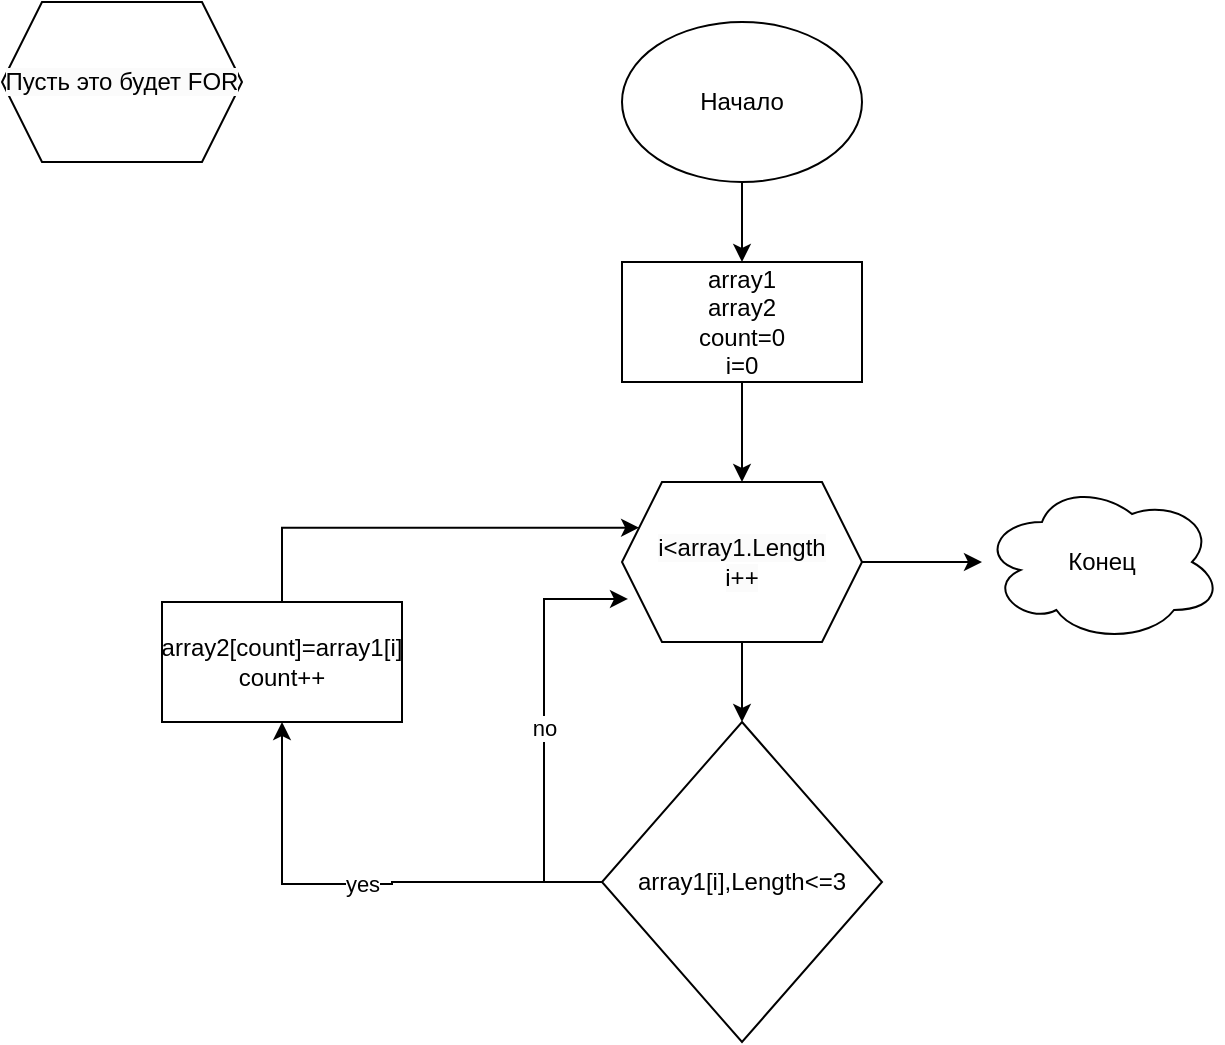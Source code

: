 <mxfile version="21.2.4" type="device">
  <diagram name="Страница 1" id="zQWfU2PgmaeP0OLxTB16">
    <mxGraphModel dx="855" dy="660" grid="1" gridSize="10" guides="1" tooltips="1" connect="1" arrows="1" fold="1" page="1" pageScale="1" pageWidth="827" pageHeight="1169" math="0" shadow="0">
      <root>
        <mxCell id="0" />
        <mxCell id="1" parent="0" />
        <mxCell id="F4jMmtCBacODcnc01Ri_-5" value="" style="edgeStyle=orthogonalEdgeStyle;rounded=0;orthogonalLoop=1;jettySize=auto;html=1;" edge="1" parent="1" source="F4jMmtCBacODcnc01Ri_-1" target="F4jMmtCBacODcnc01Ri_-4">
          <mxGeometry relative="1" as="geometry" />
        </mxCell>
        <mxCell id="F4jMmtCBacODcnc01Ri_-1" value="Начало" style="ellipse;whiteSpace=wrap;html=1;" vertex="1" parent="1">
          <mxGeometry x="330" y="60" width="120" height="80" as="geometry" />
        </mxCell>
        <mxCell id="F4jMmtCBacODcnc01Ri_-14" value="" style="edgeStyle=orthogonalEdgeStyle;rounded=0;orthogonalLoop=1;jettySize=auto;html=1;" edge="1" parent="1" source="F4jMmtCBacODcnc01Ri_-4" target="F4jMmtCBacODcnc01Ri_-12">
          <mxGeometry relative="1" as="geometry" />
        </mxCell>
        <mxCell id="F4jMmtCBacODcnc01Ri_-4" value="array1&lt;br&gt;array2&lt;br&gt;count=0&lt;br&gt;i=0" style="rounded=0;whiteSpace=wrap;html=1;" vertex="1" parent="1">
          <mxGeometry x="330" y="180" width="120" height="60" as="geometry" />
        </mxCell>
        <mxCell id="F4jMmtCBacODcnc01Ri_-17" value="" style="edgeStyle=orthogonalEdgeStyle;rounded=0;orthogonalLoop=1;jettySize=auto;html=1;" edge="1" parent="1" source="F4jMmtCBacODcnc01Ri_-12" target="F4jMmtCBacODcnc01Ri_-16">
          <mxGeometry relative="1" as="geometry" />
        </mxCell>
        <mxCell id="F4jMmtCBacODcnc01Ri_-27" value="" style="edgeStyle=orthogonalEdgeStyle;rounded=0;orthogonalLoop=1;jettySize=auto;html=1;" edge="1" parent="1" source="F4jMmtCBacODcnc01Ri_-12" target="F4jMmtCBacODcnc01Ri_-26">
          <mxGeometry relative="1" as="geometry" />
        </mxCell>
        <mxCell id="F4jMmtCBacODcnc01Ri_-12" value="&lt;span style=&quot;color: rgb(0, 0, 0); font-family: Helvetica; font-size: 12px; font-style: normal; font-variant-ligatures: normal; font-variant-caps: normal; font-weight: 400; letter-spacing: normal; orphans: 2; text-align: center; text-indent: 0px; text-transform: none; widows: 2; word-spacing: 0px; -webkit-text-stroke-width: 0px; background-color: rgb(251, 251, 251); text-decoration-thickness: initial; text-decoration-style: initial; text-decoration-color: initial; float: none; display: inline !important;&quot;&gt;i&amp;lt;array1.Length&lt;br&gt;i++&lt;br&gt;&lt;/span&gt;" style="shape=hexagon;perimeter=hexagonPerimeter2;whiteSpace=wrap;html=1;fixedSize=1;" vertex="1" parent="1">
          <mxGeometry x="330" y="290" width="120" height="80" as="geometry" />
        </mxCell>
        <mxCell id="F4jMmtCBacODcnc01Ri_-15" value="&lt;meta charset=&quot;utf-8&quot;&gt;&lt;span style=&quot;color: rgb(0, 0, 0); font-family: Helvetica; font-size: 12px; font-style: normal; font-variant-ligatures: normal; font-variant-caps: normal; font-weight: 400; letter-spacing: normal; orphans: 2; text-align: center; text-indent: 0px; text-transform: none; widows: 2; word-spacing: 0px; -webkit-text-stroke-width: 0px; background-color: rgb(251, 251, 251); text-decoration-thickness: initial; text-decoration-style: initial; text-decoration-color: initial; float: none; display: inline !important;&quot;&gt;Пусть это будет FOR&lt;/span&gt;" style="shape=hexagon;perimeter=hexagonPerimeter2;whiteSpace=wrap;html=1;fixedSize=1;" vertex="1" parent="1">
          <mxGeometry x="20" y="50" width="120" height="80" as="geometry" />
        </mxCell>
        <mxCell id="F4jMmtCBacODcnc01Ri_-21" value="yes" style="edgeStyle=orthogonalEdgeStyle;rounded=0;orthogonalLoop=1;jettySize=auto;html=1;" edge="1" parent="1" source="F4jMmtCBacODcnc01Ri_-16" target="F4jMmtCBacODcnc01Ri_-22">
          <mxGeometry relative="1" as="geometry">
            <mxPoint x="160" y="420" as="targetPoint" />
            <Array as="points">
              <mxPoint x="215" y="490" />
              <mxPoint x="215" y="491" />
              <mxPoint x="160" y="491" />
            </Array>
          </mxGeometry>
        </mxCell>
        <mxCell id="F4jMmtCBacODcnc01Ri_-24" value="no" style="edgeStyle=orthogonalEdgeStyle;rounded=0;orthogonalLoop=1;jettySize=auto;html=1;entryX=0.025;entryY=0.731;entryDx=0;entryDy=0;entryPerimeter=0;" edge="1" parent="1" source="F4jMmtCBacODcnc01Ri_-16" target="F4jMmtCBacODcnc01Ri_-12">
          <mxGeometry relative="1" as="geometry">
            <mxPoint x="290" y="330" as="targetPoint" />
            <Array as="points">
              <mxPoint x="291" y="490" />
              <mxPoint x="291" y="349" />
            </Array>
          </mxGeometry>
        </mxCell>
        <mxCell id="F4jMmtCBacODcnc01Ri_-16" value="array1[i],Length&amp;lt;=3" style="rhombus;whiteSpace=wrap;html=1;" vertex="1" parent="1">
          <mxGeometry x="320" y="410" width="140" height="160" as="geometry" />
        </mxCell>
        <mxCell id="F4jMmtCBacODcnc01Ri_-23" style="edgeStyle=orthogonalEdgeStyle;rounded=0;orthogonalLoop=1;jettySize=auto;html=1;entryX=0;entryY=0.25;entryDx=0;entryDy=0;" edge="1" parent="1" source="F4jMmtCBacODcnc01Ri_-22" target="F4jMmtCBacODcnc01Ri_-12">
          <mxGeometry relative="1" as="geometry">
            <mxPoint x="210" y="310" as="targetPoint" />
            <Array as="points">
              <mxPoint x="160" y="313" />
            </Array>
          </mxGeometry>
        </mxCell>
        <mxCell id="F4jMmtCBacODcnc01Ri_-22" value="array2[count]=array1[i]&lt;br&gt;count++" style="rounded=0;whiteSpace=wrap;html=1;" vertex="1" parent="1">
          <mxGeometry x="100" y="350" width="120" height="60" as="geometry" />
        </mxCell>
        <mxCell id="F4jMmtCBacODcnc01Ri_-26" value="Конец" style="ellipse;shape=cloud;whiteSpace=wrap;html=1;" vertex="1" parent="1">
          <mxGeometry x="510" y="290" width="120" height="80" as="geometry" />
        </mxCell>
      </root>
    </mxGraphModel>
  </diagram>
</mxfile>
